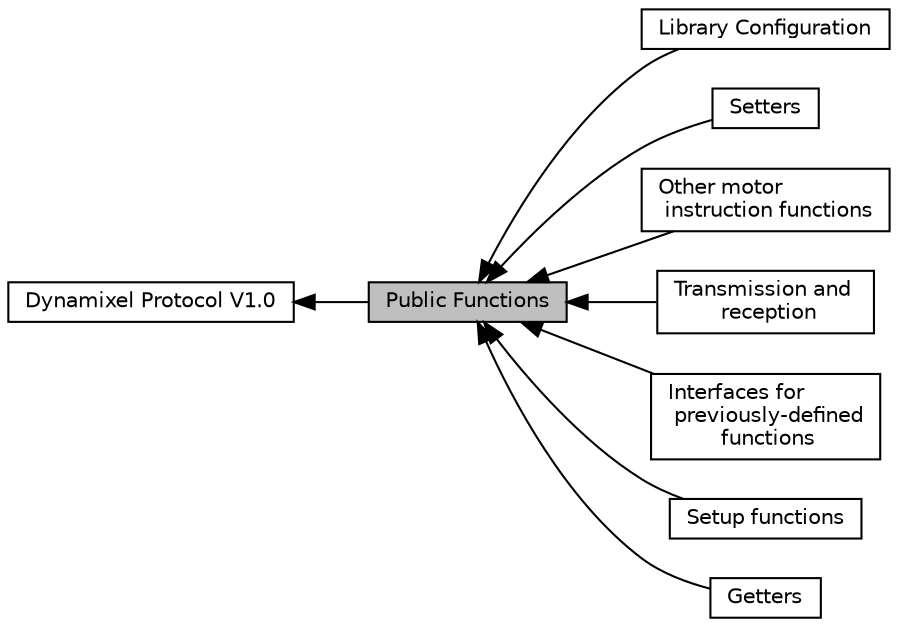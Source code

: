 digraph "Public Functions"
{
  edge [fontname="Helvetica",fontsize="10",labelfontname="Helvetica",labelfontsize="10"];
  node [fontname="Helvetica",fontsize="10",shape=record];
  rankdir=LR;
  Node4 [label="Library Configuration",height=0.2,width=0.4,color="black", fillcolor="white", style="filled",URL="$group___dynamixel_protocol_v1___public___functions___library___configuration.html",tooltip="Library configuration functions. "];
  Node0 [label="Public Functions",height=0.2,width=0.4,color="black", fillcolor="grey75", style="filled", fontcolor="black"];
  Node2 [label="Setters",height=0.2,width=0.4,color="black", fillcolor="white", style="filled",URL="$group___dynamixel_protocol_v1___public___functions___setters.html",tooltip="Register-setting functions. "];
  Node1 [label="Dynamixel Protocol V1.0",height=0.2,width=0.4,color="black", fillcolor="white", style="filled",URL="$group___dynamixel_protocol_v1.html",tooltip="Everything related to implementing the Dynamixel communication protocol, version 1.0  "];
  Node6 [label="Other motor       \l   instruction functions",height=0.2,width=0.4,color="black", fillcolor="white", style="filled",URL="$group___dynamixel_protocol_v1___public___functions___other.html",tooltip="Other motor instruction functions. "];
  Node5 [label="Transmission and  \l        reception",height=0.2,width=0.4,color="black", fillcolor="white", style="filled",URL="$group___dynamixel_protocol_v1___public___functions___l_l___t_x___r_x.html",tooltip="Low-level transmission and reception functions. "];
  Node8 [label="Interfaces for    \l      previously-defined\l functions",height=0.2,width=0.4,color="black", fillcolor="white", style="filled",URL="$group___dynamixel_protocol_v1___public___functions___interfaces.html",tooltip="Interfaces for previously-defined functions. "];
  Node7 [label="Setup functions",height=0.2,width=0.4,color="black", fillcolor="white", style="filled",URL="$group___dynamixel_protocol_v1___public___functions___setup.html",tooltip="Setup functions. "];
  Node3 [label="Getters",height=0.2,width=0.4,color="black", fillcolor="white", style="filled",URL="$group___dynamixel_protocol_v1___public___functions___getters.html",tooltip="Register-reading functions. "];
  Node1->Node0 [shape=plaintext, dir="back", style="solid"];
  Node0->Node2 [shape=plaintext, dir="back", style="solid"];
  Node0->Node3 [shape=plaintext, dir="back", style="solid"];
  Node0->Node4 [shape=plaintext, dir="back", style="solid"];
  Node0->Node5 [shape=plaintext, dir="back", style="solid"];
  Node0->Node6 [shape=plaintext, dir="back", style="solid"];
  Node0->Node7 [shape=plaintext, dir="back", style="solid"];
  Node0->Node8 [shape=plaintext, dir="back", style="solid"];
}
